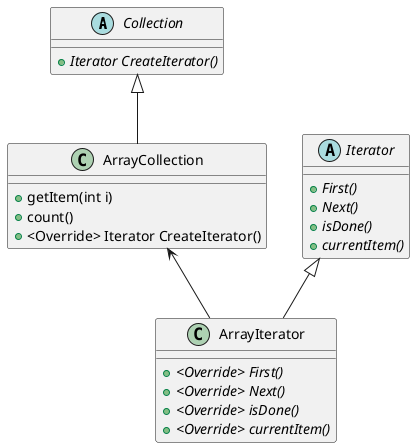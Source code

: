 @startuml
'https://plantuml.com/class-diagram
abstract class Collection
{
    + {abstract} Iterator CreateIterator()
}

abstract class Iterator
{
    + {abstract} First()
    + {abstract} Next()
    + {abstract} isDone()
    + {abstract} currentItem()
}

class ArrayCollection
{
    + getItem(int i)
    + count()
    + <Override> Iterator CreateIterator()
}

class ArrayIterator
{
    + {abstract} <Override> First()
    + {abstract} <Override> Next()
    + {abstract} <Override> isDone()
    + {abstract} <Override> currentItem()
}

Iterator <|-- ArrayIterator

Collection <|-- ArrayCollection

ArrayCollection <-- ArrayIterator

@enduml